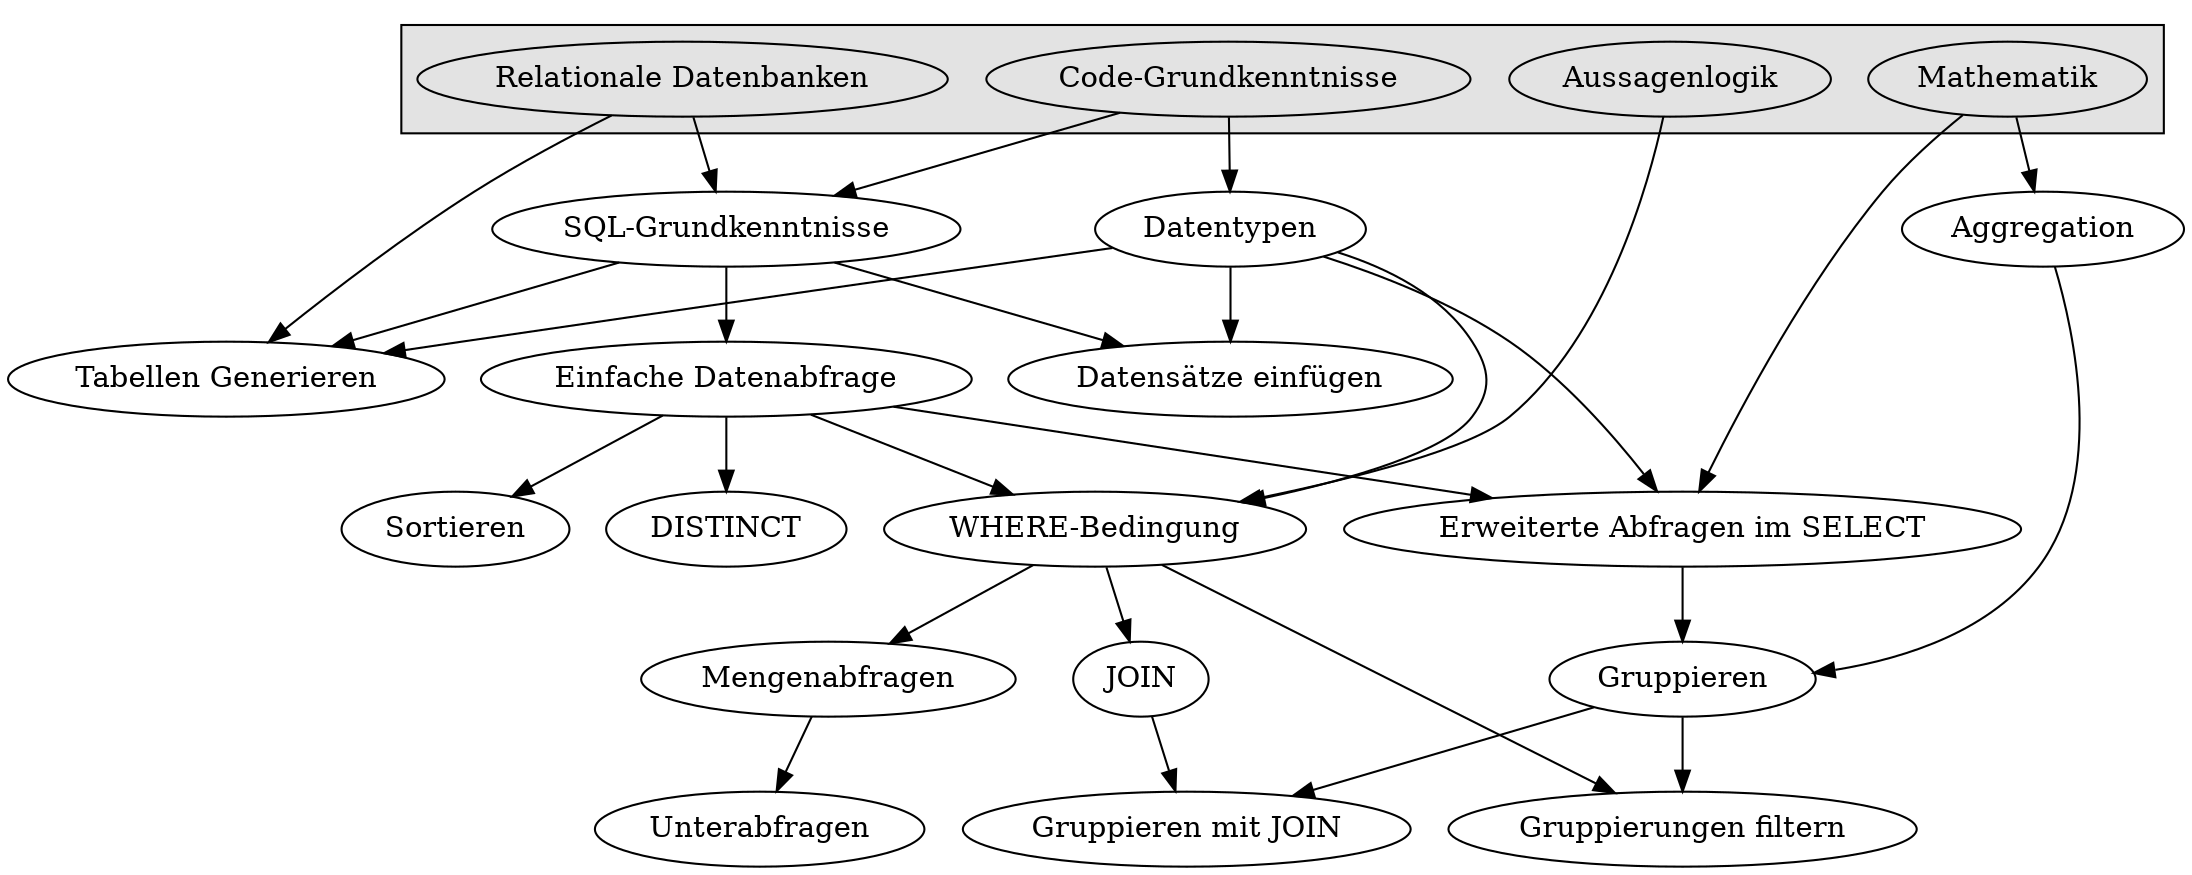 digraph C {

	"Relationale Datenbanken" -> "Tabellen Generieren"
	"Relationale Datenbanken" -> "SQL-Grundkenntnisse"
	"Code-Grundkenntnisse" -> "SQL-Grundkenntnisse"
	"Code-Grundkenntnisse" -> "Datentypen"
	"Datentypen" -> "Tabellen Generieren"
	"SQL-Grundkenntnisse" -> "Tabellen Generieren"
	"Datentypen" -> "Datensätze einfügen"
	"SQL-Grundkenntnisse" -> "Datensätze einfügen"
	"SQL-Grundkenntnisse" -> "Einfache Datenabfrage"
	"Einfache Datenabfrage" -> "WHERE-Bedingung"
	"Einfache Datenabfrage" -> "DISTINCT"	
	"Aussagenlogik" -> "WHERE-Bedingung"
	"Datentypen" -> "WHERE-Bedingung"
	"Einfache Datenabfrage" -> "Erweiterte Abfragen im SELECT"
	"Datentypen" -> "Erweiterte Abfragen im SELECT"
	"Mathematik" -> "Erweiterte Abfragen im SELECT"
	"Mathematik" -> "Aggregation"
	"Aggregation" -> "Gruppieren"
	"Einfache Datenabfrage" -> "Sortieren"
	"WHERE-Bedingung" -> "Mengenabfragen"
	"Mengenabfragen" -> "Unterabfragen"
	"WHERE-Bedingung" -> "JOIN"
	"Erweiterte Abfragen im SELECT" -> "Gruppieren"
	"Gruppieren" -> "Gruppieren mit JOIN"
	"JOIN" -> "Gruppieren mit JOIN"
	"WHERE-Bedingung" -> "Gruppierungen filtern"
	"Gruppieren" -> "Gruppierungen filtern"
	subgraph clusterVorkenntnisse {
		 graph [bgcolor="grey89"];
		 "Mathematik", "Aussagenlogik", "Code-Grundkenntnisse", "Relationale Datenbanken"
	}
}
